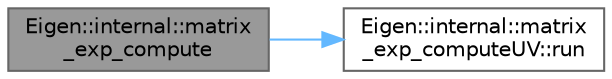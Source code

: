 digraph "Eigen::internal::matrix_exp_compute"
{
 // LATEX_PDF_SIZE
  bgcolor="transparent";
  edge [fontname=Helvetica,fontsize=10,labelfontname=Helvetica,labelfontsize=10];
  node [fontname=Helvetica,fontsize=10,shape=box,height=0.2,width=0.4];
  rankdir="LR";
  Node1 [id="Node000001",label="Eigen::internal::matrix\l_exp_compute",height=0.2,width=0.4,color="gray40", fillcolor="grey60", style="filled", fontcolor="black",tooltip=" "];
  Node1 -> Node2 [id="edge2_Node000001_Node000002",color="steelblue1",style="solid",tooltip=" "];
  Node2 [id="Node000002",label="Eigen::internal::matrix\l_exp_computeUV::run",height=0.2,width=0.4,color="grey40", fillcolor="white", style="filled",URL="$struct_eigen_1_1internal_1_1matrix__exp__compute_u_v.html#a7847531ae0fccc8ec7648f95846c8adb",tooltip="Compute Padé approximant to the exponential."];
}
